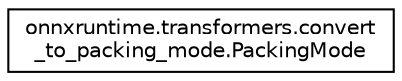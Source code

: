 digraph "Graphical Class Hierarchy"
{
 // LATEX_PDF_SIZE
  edge [fontname="Helvetica",fontsize="10",labelfontname="Helvetica",labelfontsize="10"];
  node [fontname="Helvetica",fontsize="10",shape=record];
  rankdir="LR";
  Node0 [label="onnxruntime.transformers.convert\l_to_packing_mode.PackingMode",height=0.2,width=0.4,color="black", fillcolor="white", style="filled",URL="$classonnxruntime_1_1transformers_1_1convert__to__packing__mode_1_1PackingMode.html",tooltip=" "];
}
